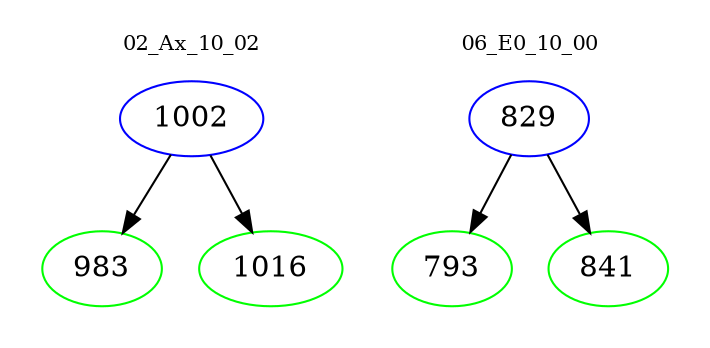 digraph{
subgraph cluster_0 {
color = white
label = "02_Ax_10_02";
fontsize=10;
T0_1002 [label="1002", color="blue"]
T0_1002 -> T0_983 [color="black"]
T0_983 [label="983", color="green"]
T0_1002 -> T0_1016 [color="black"]
T0_1016 [label="1016", color="green"]
}
subgraph cluster_1 {
color = white
label = "06_E0_10_00";
fontsize=10;
T1_829 [label="829", color="blue"]
T1_829 -> T1_793 [color="black"]
T1_793 [label="793", color="green"]
T1_829 -> T1_841 [color="black"]
T1_841 [label="841", color="green"]
}
}
